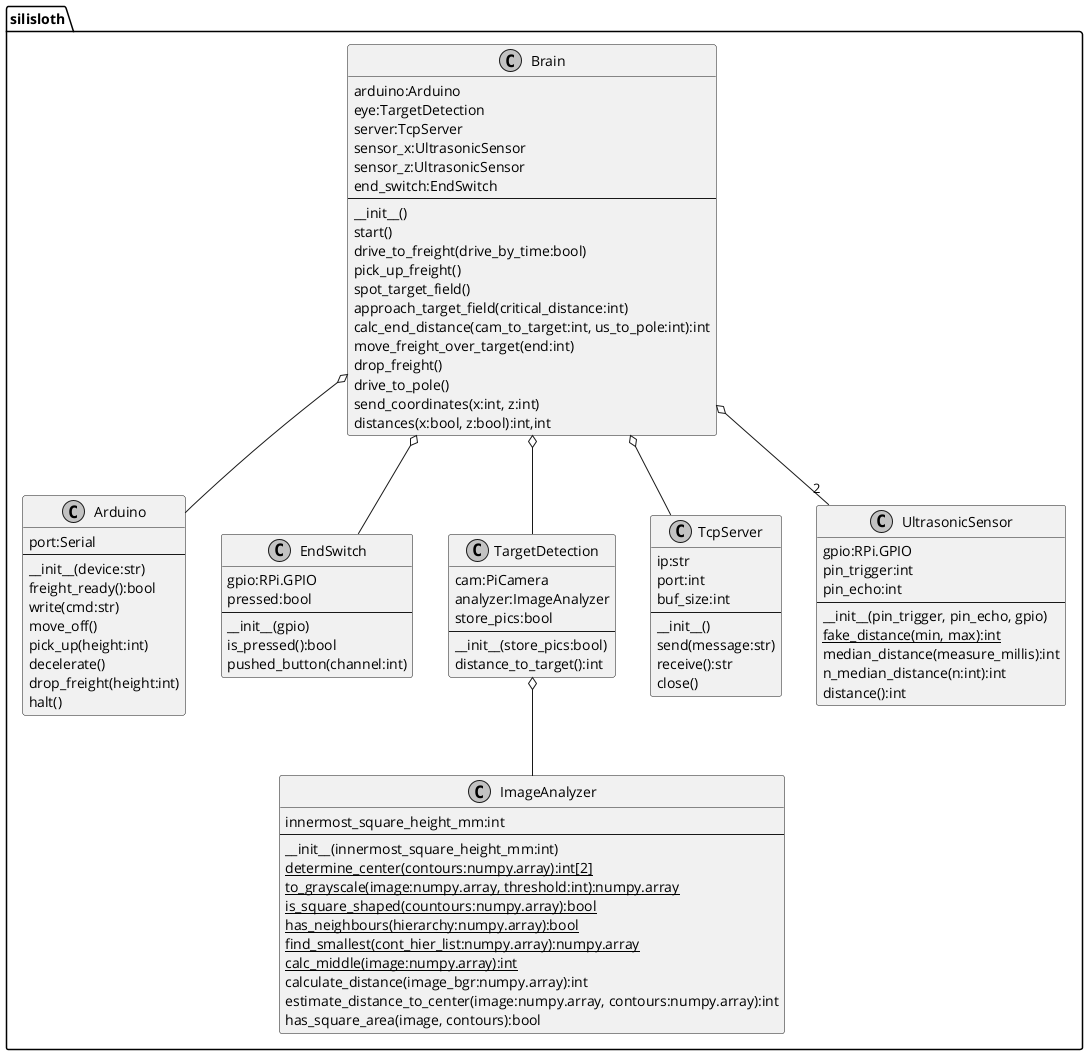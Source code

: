 @startuml

skinparam monochrome true
skinparam defaultFontName Open Sans

package "silisloth" {
    class Brain {
        arduino:Arduino
        eye:TargetDetection
        server:TcpServer
        sensor_x:UltrasonicSensor
        sensor_z:UltrasonicSensor
        end_switch:EndSwitch
        ---
        __init__()
        start()
        drive_to_freight(drive_by_time:bool)
        pick_up_freight()
        spot_target_field()
        approach_target_field(critical_distance:int)
        calc_end_distance(cam_to_target:int, us_to_pole:int):int
        move_freight_over_target(end:int)
        drop_freight()
        drive_to_pole()
        send_coordinates(x:int, z:int)
        distances(x:bool, z:bool):int,int
    }
    class Arduino {
        port:Serial
        ---
        __init__(device:str)
        freight_ready():bool
        write(cmd:str)
        move_off()
        pick_up(height:int)
        decelerate()
        drop_freight(height:int)
        halt()
    }
    class EndSwitch {
        gpio:RPi.GPIO
        pressed:bool
        ---
        __init__(gpio)
        is_pressed():bool
        pushed_button(channel:int)
    }
    class ImageAnalyzer {
        innermost_square_height_mm:int
        ---
        __init__(innermost_square_height_mm:int)
        {static} determine_center(contours:numpy.array):int[2]
        {static} to_grayscale(image:numpy.array, threshold:int):numpy.array
        {static} is_square_shaped(countours:numpy.array):bool
        {static} has_neighbours(hierarchy:numpy.array):bool
        {static} find_smallest(cont_hier_list:numpy.array):numpy.array
        {static} calc_middle(image:numpy.array):int
        calculate_distance(image_bgr:numpy.array):int
        estimate_distance_to_center(image:numpy.array, contours:numpy.array):int
        has_square_area(image, contours):bool
    }
    class TargetDetection {
        cam:PiCamera
        analyzer:ImageAnalyzer
        store_pics:bool
        ---
        __init__(store_pics:bool)
        distance_to_target():int
    }
    class TcpServer {
        ip:str
        port:int
        buf_size:int
        ---
        __init__()
        send(message:str)
        receive():str
        close()
    }
    class UltrasonicSensor {
        gpio:RPi.GPIO
        pin_trigger:int
        pin_echo:int
        ---
        __init__(pin_trigger, pin_echo, gpio)
        {static} fake_distance(min, max):int
        median_distance(measure_millis):int
        n_median_distance(n:int):int
        distance():int
    }
    Brain o-- "2" UltrasonicSensor
    Brain o-- Arduino
    Brain o-- EndSwitch
    Brain o-- TargetDetection
    Brain o-- TcpServer
    TargetDetection o-- ImageAnalyzer
}

@enduml
